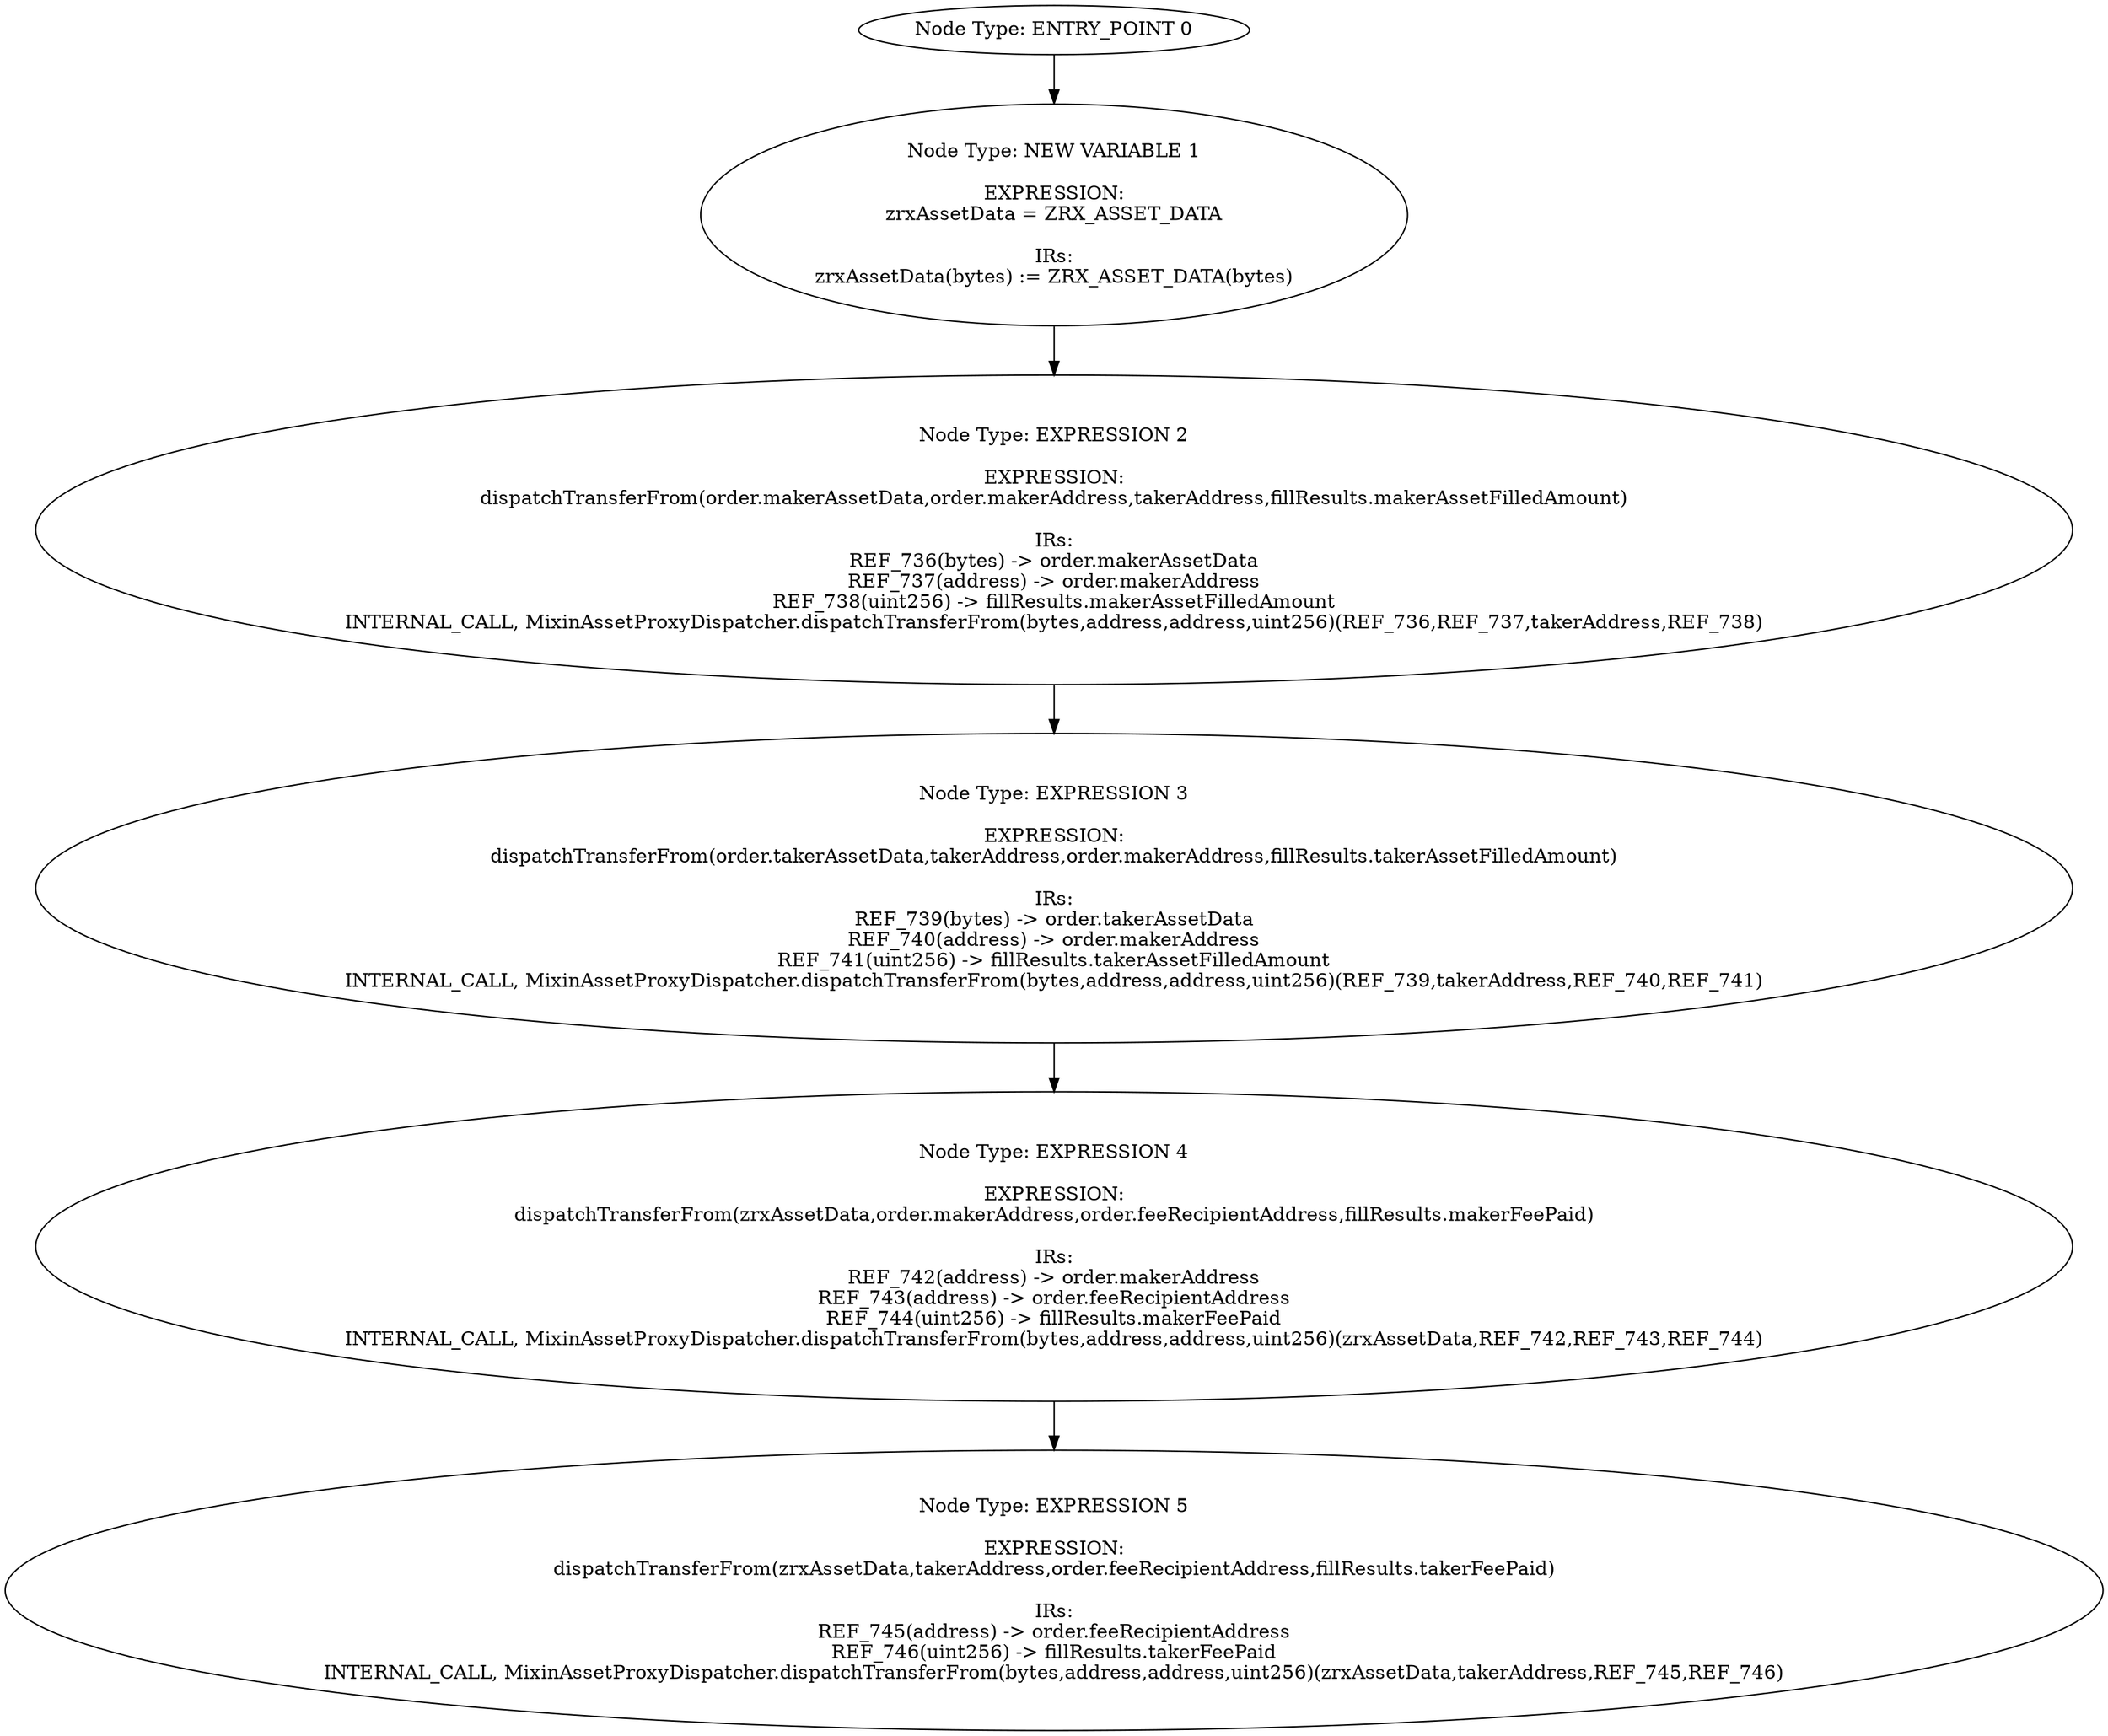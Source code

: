 digraph{
0[label="Node Type: ENTRY_POINT 0
"];
0->1;
1[label="Node Type: NEW VARIABLE 1

EXPRESSION:
zrxAssetData = ZRX_ASSET_DATA

IRs:
zrxAssetData(bytes) := ZRX_ASSET_DATA(bytes)"];
1->2;
2[label="Node Type: EXPRESSION 2

EXPRESSION:
dispatchTransferFrom(order.makerAssetData,order.makerAddress,takerAddress,fillResults.makerAssetFilledAmount)

IRs:
REF_736(bytes) -> order.makerAssetData
REF_737(address) -> order.makerAddress
REF_738(uint256) -> fillResults.makerAssetFilledAmount
INTERNAL_CALL, MixinAssetProxyDispatcher.dispatchTransferFrom(bytes,address,address,uint256)(REF_736,REF_737,takerAddress,REF_738)"];
2->3;
3[label="Node Type: EXPRESSION 3

EXPRESSION:
dispatchTransferFrom(order.takerAssetData,takerAddress,order.makerAddress,fillResults.takerAssetFilledAmount)

IRs:
REF_739(bytes) -> order.takerAssetData
REF_740(address) -> order.makerAddress
REF_741(uint256) -> fillResults.takerAssetFilledAmount
INTERNAL_CALL, MixinAssetProxyDispatcher.dispatchTransferFrom(bytes,address,address,uint256)(REF_739,takerAddress,REF_740,REF_741)"];
3->4;
4[label="Node Type: EXPRESSION 4

EXPRESSION:
dispatchTransferFrom(zrxAssetData,order.makerAddress,order.feeRecipientAddress,fillResults.makerFeePaid)

IRs:
REF_742(address) -> order.makerAddress
REF_743(address) -> order.feeRecipientAddress
REF_744(uint256) -> fillResults.makerFeePaid
INTERNAL_CALL, MixinAssetProxyDispatcher.dispatchTransferFrom(bytes,address,address,uint256)(zrxAssetData,REF_742,REF_743,REF_744)"];
4->5;
5[label="Node Type: EXPRESSION 5

EXPRESSION:
dispatchTransferFrom(zrxAssetData,takerAddress,order.feeRecipientAddress,fillResults.takerFeePaid)

IRs:
REF_745(address) -> order.feeRecipientAddress
REF_746(uint256) -> fillResults.takerFeePaid
INTERNAL_CALL, MixinAssetProxyDispatcher.dispatchTransferFrom(bytes,address,address,uint256)(zrxAssetData,takerAddress,REF_745,REF_746)"];
}
